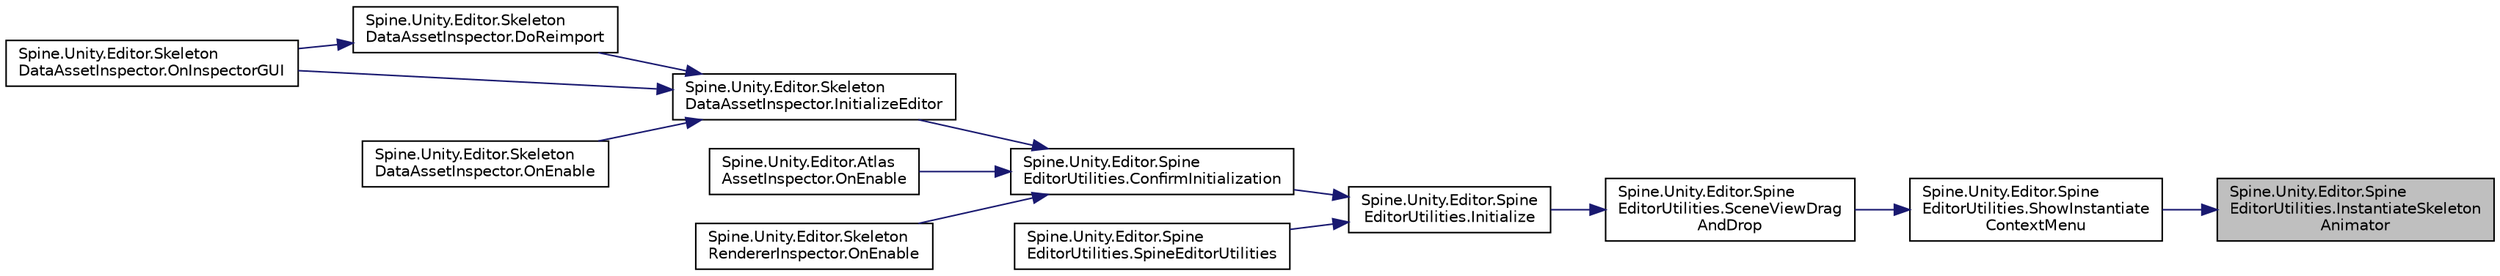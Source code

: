 digraph "Spine.Unity.Editor.SpineEditorUtilities.InstantiateSkeletonAnimator"
{
 // LATEX_PDF_SIZE
  edge [fontname="Helvetica",fontsize="10",labelfontname="Helvetica",labelfontsize="10"];
  node [fontname="Helvetica",fontsize="10",shape=record];
  rankdir="RL";
  Node1 [label="Spine.Unity.Editor.Spine\lEditorUtilities.InstantiateSkeleton\lAnimator",height=0.2,width=0.4,color="black", fillcolor="grey75", style="filled", fontcolor="black",tooltip=" "];
  Node1 -> Node2 [dir="back",color="midnightblue",fontsize="10",style="solid"];
  Node2 [label="Spine.Unity.Editor.Spine\lEditorUtilities.ShowInstantiate\lContextMenu",height=0.2,width=0.4,color="black", fillcolor="white", style="filled",URL="$class_spine_1_1_unity_1_1_editor_1_1_spine_editor_utilities.html#abe8a798bd134276fcb83fc4094134823",tooltip=" "];
  Node2 -> Node3 [dir="back",color="midnightblue",fontsize="10",style="solid"];
  Node3 [label="Spine.Unity.Editor.Spine\lEditorUtilities.SceneViewDrag\lAndDrop",height=0.2,width=0.4,color="black", fillcolor="white", style="filled",URL="$class_spine_1_1_unity_1_1_editor_1_1_spine_editor_utilities.html#adadc887a09b56823fa8ecebae1d85300",tooltip=" "];
  Node3 -> Node4 [dir="back",color="midnightblue",fontsize="10",style="solid"];
  Node4 [label="Spine.Unity.Editor.Spine\lEditorUtilities.Initialize",height=0.2,width=0.4,color="black", fillcolor="white", style="filled",URL="$class_spine_1_1_unity_1_1_editor_1_1_spine_editor_utilities.html#abd76572f6dc50fd5b923f3360652e60c",tooltip=" "];
  Node4 -> Node5 [dir="back",color="midnightblue",fontsize="10",style="solid"];
  Node5 [label="Spine.Unity.Editor.Spine\lEditorUtilities.ConfirmInitialization",height=0.2,width=0.4,color="black", fillcolor="white", style="filled",URL="$class_spine_1_1_unity_1_1_editor_1_1_spine_editor_utilities.html#a50138b04862241cbc785ba1e1b9b014f",tooltip=" "];
  Node5 -> Node6 [dir="back",color="midnightblue",fontsize="10",style="solid"];
  Node6 [label="Spine.Unity.Editor.Skeleton\lDataAssetInspector.InitializeEditor",height=0.2,width=0.4,color="black", fillcolor="white", style="filled",URL="$class_spine_1_1_unity_1_1_editor_1_1_skeleton_data_asset_inspector.html#a6e1b3ce2a40f88bf0856de424487659d",tooltip=" "];
  Node6 -> Node7 [dir="back",color="midnightblue",fontsize="10",style="solid"];
  Node7 [label="Spine.Unity.Editor.Skeleton\lDataAssetInspector.DoReimport",height=0.2,width=0.4,color="black", fillcolor="white", style="filled",URL="$class_spine_1_1_unity_1_1_editor_1_1_skeleton_data_asset_inspector.html#a4736500b9b0f9559591229d9525a53ba",tooltip=" "];
  Node7 -> Node8 [dir="back",color="midnightblue",fontsize="10",style="solid"];
  Node8 [label="Spine.Unity.Editor.Skeleton\lDataAssetInspector.OnInspectorGUI",height=0.2,width=0.4,color="black", fillcolor="white", style="filled",URL="$class_spine_1_1_unity_1_1_editor_1_1_skeleton_data_asset_inspector.html#ac3d0f9499211735f35ac647173858cb1",tooltip=" "];
  Node6 -> Node9 [dir="back",color="midnightblue",fontsize="10",style="solid"];
  Node9 [label="Spine.Unity.Editor.Skeleton\lDataAssetInspector.OnEnable",height=0.2,width=0.4,color="black", fillcolor="white", style="filled",URL="$class_spine_1_1_unity_1_1_editor_1_1_skeleton_data_asset_inspector.html#afc433f2760c075abd3b470ba9336ebb2",tooltip=" "];
  Node6 -> Node8 [dir="back",color="midnightblue",fontsize="10",style="solid"];
  Node5 -> Node10 [dir="back",color="midnightblue",fontsize="10",style="solid"];
  Node10 [label="Spine.Unity.Editor.Atlas\lAssetInspector.OnEnable",height=0.2,width=0.4,color="black", fillcolor="white", style="filled",URL="$class_spine_1_1_unity_1_1_editor_1_1_atlas_asset_inspector.html#a8752760477c2ef60e81dafcfa26eaa5c",tooltip=" "];
  Node5 -> Node11 [dir="back",color="midnightblue",fontsize="10",style="solid"];
  Node11 [label="Spine.Unity.Editor.Skeleton\lRendererInspector.OnEnable",height=0.2,width=0.4,color="black", fillcolor="white", style="filled",URL="$class_spine_1_1_unity_1_1_editor_1_1_skeleton_renderer_inspector.html#a906696e1a50a94950abc364f82cfd480",tooltip=" "];
  Node4 -> Node12 [dir="back",color="midnightblue",fontsize="10",style="solid"];
  Node12 [label="Spine.Unity.Editor.Spine\lEditorUtilities.SpineEditorUtilities",height=0.2,width=0.4,color="black", fillcolor="white", style="filled",URL="$class_spine_1_1_unity_1_1_editor_1_1_spine_editor_utilities.html#ac7d2768f43a591003555a90010ee7e4d",tooltip=" "];
}
